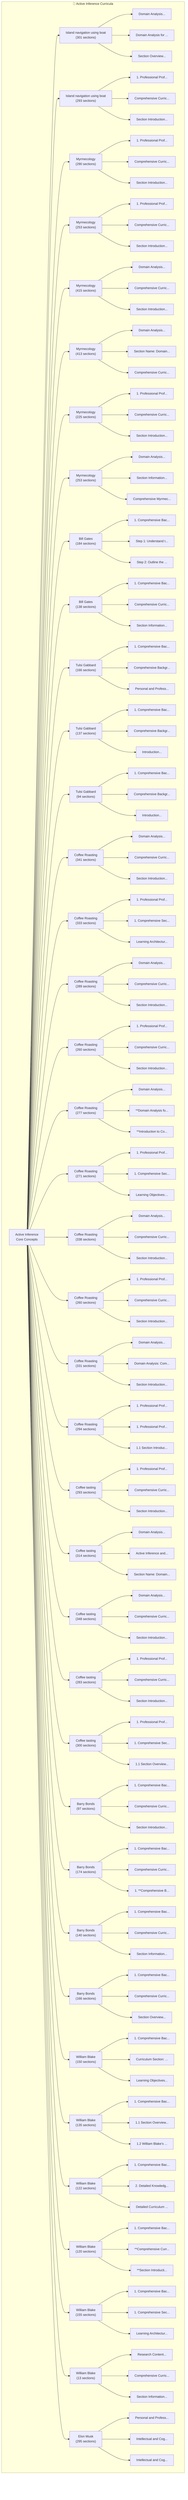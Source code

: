 graph TB
    subgraph "🧠 Active Inference Curricula"
        AI["Active Inference<br/>Core Concepts"]
        AI --> E1["Island navigation using boat\n(301 sections)"]
        E1 --> E1S1["Domain Analysis..."]
        E1 --> E1S2["Domain Analysis for ..."]
        E1 --> E1S3["Section Overview..."]
        AI --> E2["Island navigation using boat\n(293 sections)"]
        E2 --> E2S1["1. Professional Prof..."]
        E2 --> E2S2["Comprehensive Curric..."]
        E2 --> E2S3["Section Introduction..."]
        AI --> E3["Myrmecology\n(290 sections)"]
        E3 --> E3S1["1. Professional Prof..."]
        E3 --> E3S2["Comprehensive Curric..."]
        E3 --> E3S3["Section Introduction..."]
        AI --> E4["Myrmecology\n(253 sections)"]
        E4 --> E4S1["1. Professional Prof..."]
        E4 --> E4S2["Comprehensive Curric..."]
        E4 --> E4S3["Section Introduction..."]
        AI --> E5["Myrmecology\n(415 sections)"]
        E5 --> E5S1["Domain Analysis..."]
        E5 --> E5S2["Comprehensive Curric..."]
        E5 --> E5S3["Section Introduction..."]
        AI --> E6["Myrmecology\n(413 sections)"]
        E6 --> E6S1["Domain Analysis..."]
        E6 --> E6S2["Section Name: Domain..."]
        E6 --> E6S3["Comprehensive Curric..."]
        AI --> E7["Myrmecology\n(225 sections)"]
        E7 --> E7S1["1. Professional Prof..."]
        E7 --> E7S2["Comprehensive Curric..."]
        E7 --> E7S3["Section Introduction..."]
        AI --> E8["Myrmecology\n(253 sections)"]
        E8 --> E8S1["Domain Analysis..."]
        E8 --> E8S2["Section Information..."]
        E8 --> E8S3["Comprehensive Myrmec..."]
        AI --> E9["Bill Gates\n(184 sections)"]
        E9 --> E9S1["1. Comprehensive Bac..."]
        E9 --> E9S2["Step 1: Understand t..."]
        E9 --> E9S3["Step 2: Outline the ..."]
        AI --> E10["Bill Gates\n(138 sections)"]
        E10 --> E10S1["1. Comprehensive Bac..."]
        E10 --> E10S2["Comprehensive Curric..."]
        E10 --> E10S3["Section Information..."]
        AI --> E11["Tulsi Gabbard\n(166 sections)"]
        E11 --> E11S1["1. Comprehensive Bac..."]
        E11 --> E11S2["Comprehensive Backgr..."]
        E11 --> E11S3["Personal and Profess..."]
        AI --> E12["Tulsi Gabbard\n(137 sections)"]
        E12 --> E12S1["1. Comprehensive Bac..."]
        E12 --> E12S2["Comprehensive Backgr..."]
        E12 --> E12S3["Introduction..."]
        AI --> E13["Tulsi Gabbard\n(94 sections)"]
        E13 --> E13S1["1. Comprehensive Bac..."]
        E13 --> E13S2["Comprehensive Backgr..."]
        E13 --> E13S3["Introduction..."]
        AI --> E14["Coffee Roasting\n(341 sections)"]
        E14 --> E14S1["Domain Analysis..."]
        E14 --> E14S2["Comprehensive Curric..."]
        E14 --> E14S3["Section Introduction..."]
        AI --> E15["Coffee Roasting\n(333 sections)"]
        E15 --> E15S1["1. Professional Prof..."]
        E15 --> E15S2["1. Comprehensive Sec..."]
        E15 --> E15S3["Learning Architectur..."]
        AI --> E16["Coffee Roasting\n(289 sections)"]
        E16 --> E16S1["Domain Analysis..."]
        E16 --> E16S2["Comprehensive Curric..."]
        E16 --> E16S3["Section Introduction..."]
        AI --> E17["Coffee Roasting\n(260 sections)"]
        E17 --> E17S1["1. Professional Prof..."]
        E17 --> E17S2["Comprehensive Curric..."]
        E17 --> E17S3["Section Introduction..."]
        AI --> E18["Coffee Roasting\n(277 sections)"]
        E18 --> E18S1["Domain Analysis..."]
        E18 --> E18S2["**Domain Analysis fo..."]
        E18 --> E18S3["**Introduction to Co..."]
        AI --> E19["Coffee Roasting\n(271 sections)"]
        E19 --> E19S1["1. Professional Prof..."]
        E19 --> E19S2["1. Comprehensive Sec..."]
        E19 --> E19S3["Learning Objectives:..."]
        AI --> E20["Coffee Roasting\n(338 sections)"]
        E20 --> E20S1["Domain Analysis..."]
        E20 --> E20S2["Comprehensive Curric..."]
        E20 --> E20S3["Section Introduction..."]
        AI --> E21["Coffee Roasting\n(260 sections)"]
        E21 --> E21S1["1. Professional Prof..."]
        E21 --> E21S2["Comprehensive Curric..."]
        E21 --> E21S3["Section Introduction..."]
        AI --> E22["Coffee Roasting\n(331 sections)"]
        E22 --> E22S1["Domain Analysis..."]
        E22 --> E22S2["Domain Analysis: Com..."]
        E22 --> E22S3["Section Introduction..."]
        AI --> E23["Coffee Roasting\n(294 sections)"]
        E23 --> E23S1["1. Professional Prof..."]
        E23 --> E23S2["1. Professional Prof..."]
        E23 --> E23S3["1.1 Section Introduc..."]
        AI --> E24["Coffee tasting\n(293 sections)"]
        E24 --> E24S1["1. Professional Prof..."]
        E24 --> E24S2["Comprehensive Curric..."]
        E24 --> E24S3["Section Introduction..."]
        AI --> E25["Coffee tasting\n(314 sections)"]
        E25 --> E25S1["Domain Analysis..."]
        E25 --> E25S2["Active Inference and..."]
        E25 --> E25S3["Section Name: Domain..."]
        AI --> E26["Coffee tasting\n(348 sections)"]
        E26 --> E26S1["Domain Analysis..."]
        E26 --> E26S2["Comprehensive Curric..."]
        E26 --> E26S3["Section Introduction..."]
        AI --> E27["Coffee tasting\n(283 sections)"]
        E27 --> E27S1["1. Professional Prof..."]
        E27 --> E27S2["Comprehensive Curric..."]
        E27 --> E27S3["Section Introduction..."]
        AI --> E28["Coffee tasting\n(300 sections)"]
        E28 --> E28S1["1. Professional Prof..."]
        E28 --> E28S2["1. Comprehensive Sec..."]
        E28 --> E28S3["1.1 Section Overview..."]
        AI --> E29["Barry Bonds\n(97 sections)"]
        E29 --> E29S1["1. Comprehensive Bac..."]
        E29 --> E29S2["Comprehensive Curric..."]
        E29 --> E29S3["Section Introduction..."]
        AI --> E30["Barry Bonds\n(174 sections)"]
        E30 --> E30S1["1. Comprehensive Bac..."]
        E30 --> E30S2["Comprehensive Curric..."]
        E30 --> E30S3["1. **Comprehensive B..."]
        AI --> E31["Barry Bonds\n(140 sections)"]
        E31 --> E31S1["1. Comprehensive Bac..."]
        E31 --> E31S2["Comprehensive Curric..."]
        E31 --> E31S3["Section Information..."]
        AI --> E32["Barry Bonds\n(166 sections)"]
        E32 --> E32S1["1. Comprehensive Bac..."]
        E32 --> E32S2["Comprehensive Curric..."]
        E32 --> E32S3["Section Overview..."]
        AI --> E33["William Blake\n(150 sections)"]
        E33 --> E33S1["1. Comprehensive Bac..."]
        E33 --> E33S2["Curriculum Section: ..."]
        E33 --> E33S3["Learning Objectives..."]
        AI --> E34["William Blake\n(135 sections)"]
        E34 --> E34S1["1. Comprehensive Bac..."]
        E34 --> E34S2["1.1 Section Overview..."]
        E34 --> E34S3["1.2 William Blake's ..."]
        AI --> E35["William Blake\n(122 sections)"]
        E35 --> E35S1["1. Comprehensive Bac..."]
        E35 --> E35S2["2. Detailed Knowledg..."]
        E35 --> E35S3["Detailed Curriculum ..."]
        AI --> E36["William Blake\n(120 sections)"]
        E36 --> E36S1["1. Comprehensive Bac..."]
        E36 --> E36S2["**Comprehensive Curr..."]
        E36 --> E36S3["**Section Introducti..."]
        AI --> E37["William Blake\n(155 sections)"]
        E37 --> E37S1["1. Comprehensive Bac..."]
        E37 --> E37S2["1. Comprehensive Sec..."]
        E37 --> E37S3["Learning Architectur..."]
        AI --> E38["William Blake\n(13 sections)"]
        E38 --> E38S1["Research Content..."]
        E38 --> E38S2["Comprehensive Curric..."]
        E38 --> E38S3["Section Information..."]
        AI --> E39["Elon Musk\n(295 sections)"]
        E39 --> E39S1["Personal and Profess..."]
        E39 --> E39S2["Intellectual and Cog..."]
        E39 --> E39S3["Intellectual and Cog..."]
    end